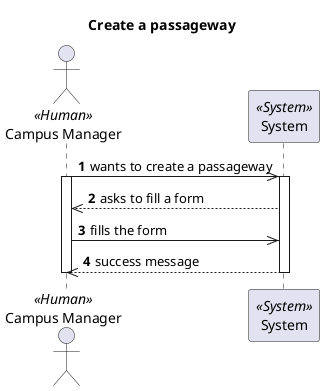 @startuml Process View - Level 1 - Create a passageway
'https://plantuml.com/sequence-diagram

autonumber
skinparam packageStyle rect

title Create a passageway

actor "Campus Manager" as CM <<Human>>
participant "System" as Sys <<System>>

CM->> Sys : wants to create a passageway

activate CM
activate Sys

CM<<-- Sys : asks to fill a form
CM->> Sys : fills the form
CM<<--Sys : success message

deactivate Sys
deactivate CM

@enduml
